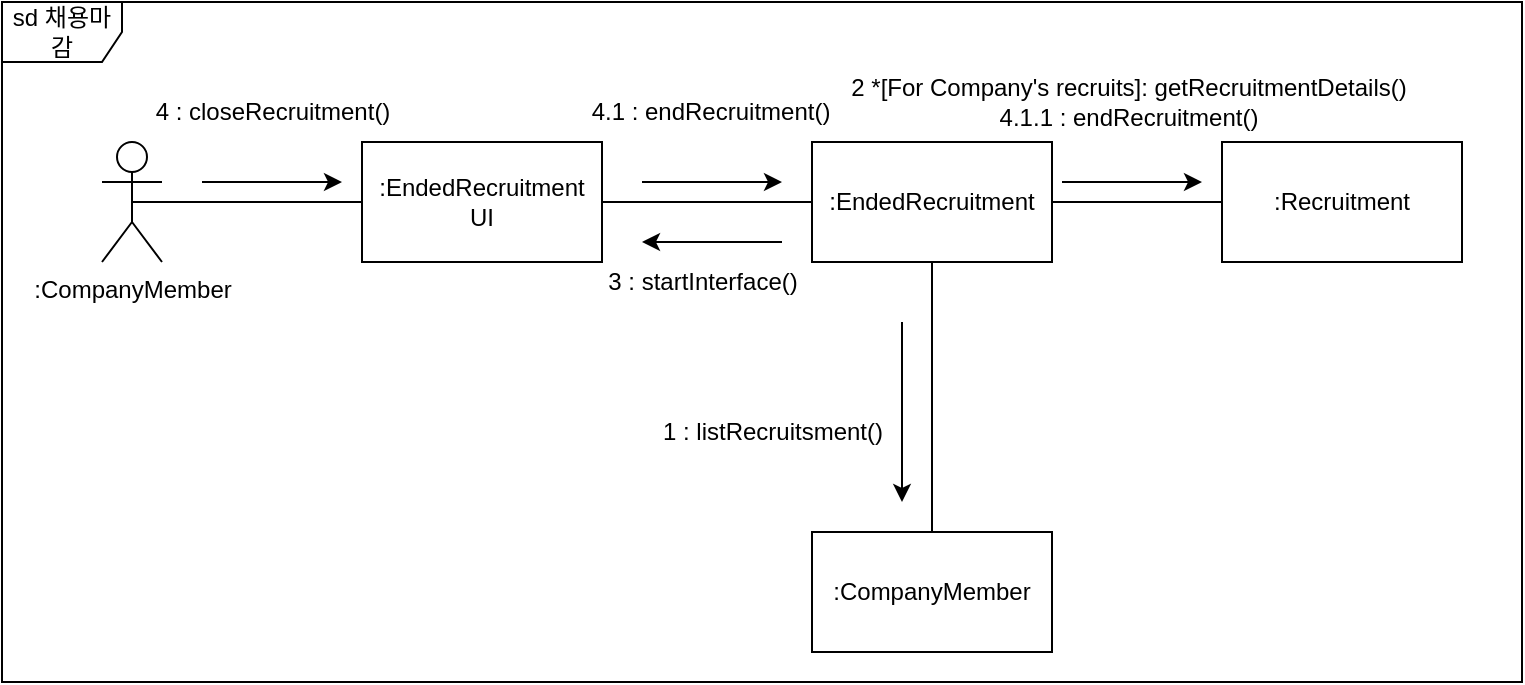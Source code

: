 <mxfile version="21.2.9" type="device">
  <diagram name="Page-1" id="fpCafDsEavGC-xrRwioX">
    <mxGraphModel dx="1905" dy="605" grid="1" gridSize="10" guides="1" tooltips="1" connect="1" arrows="1" fold="1" page="1" pageScale="1" pageWidth="827" pageHeight="1169" math="0" shadow="0">
      <root>
        <mxCell id="WIyWlLk6GJQsqaUBKTNV-0" />
        <mxCell id="WIyWlLk6GJQsqaUBKTNV-1" parent="WIyWlLk6GJQsqaUBKTNV-0" />
        <mxCell id="K59HT-jmwObpSRSA2hH1-0" value=":EndedRecruitment UI" style="rounded=0;whiteSpace=wrap;html=1;" parent="WIyWlLk6GJQsqaUBKTNV-1" vertex="1">
          <mxGeometry x="160" y="200" width="120" height="60" as="geometry" />
        </mxCell>
        <mxCell id="K59HT-jmwObpSRSA2hH1-3" value=":EndedRecruitment" style="rounded=0;whiteSpace=wrap;html=1;" parent="WIyWlLk6GJQsqaUBKTNV-1" vertex="1">
          <mxGeometry x="385" y="200" width="120" height="60" as="geometry" />
        </mxCell>
        <mxCell id="K59HT-jmwObpSRSA2hH1-6" value=":CompanyMember" style="shape=umlActor;verticalLabelPosition=bottom;verticalAlign=top;html=1;outlineConnect=0;" parent="WIyWlLk6GJQsqaUBKTNV-1" vertex="1">
          <mxGeometry x="30" y="200" width="30" height="60" as="geometry" />
        </mxCell>
        <mxCell id="K59HT-jmwObpSRSA2hH1-18" value="" style="endArrow=classic;html=1;rounded=0;" parent="WIyWlLk6GJQsqaUBKTNV-1" edge="1">
          <mxGeometry width="50" height="50" relative="1" as="geometry">
            <mxPoint x="370" y="250" as="sourcePoint" />
            <mxPoint x="300" y="250" as="targetPoint" />
          </mxGeometry>
        </mxCell>
        <mxCell id="K59HT-jmwObpSRSA2hH1-21" value="" style="endArrow=none;html=1;rounded=0;entryX=0;entryY=0.5;entryDx=0;entryDy=0;exitX=0.5;exitY=0.5;exitDx=0;exitDy=0;exitPerimeter=0;" parent="WIyWlLk6GJQsqaUBKTNV-1" source="K59HT-jmwObpSRSA2hH1-6" target="K59HT-jmwObpSRSA2hH1-0" edge="1">
          <mxGeometry width="50" height="50" relative="1" as="geometry">
            <mxPoint x="90" y="260" as="sourcePoint" />
            <mxPoint x="140" y="210" as="targetPoint" />
          </mxGeometry>
        </mxCell>
        <mxCell id="K59HT-jmwObpSRSA2hH1-22" value="" style="endArrow=none;html=1;rounded=0;entryX=0;entryY=0.5;entryDx=0;entryDy=0;exitX=1;exitY=0.5;exitDx=0;exitDy=0;" parent="WIyWlLk6GJQsqaUBKTNV-1" source="K59HT-jmwObpSRSA2hH1-0" target="K59HT-jmwObpSRSA2hH1-3" edge="1">
          <mxGeometry width="50" height="50" relative="1" as="geometry">
            <mxPoint x="250" y="440" as="sourcePoint" />
            <mxPoint x="300" y="390" as="targetPoint" />
          </mxGeometry>
        </mxCell>
        <mxCell id="K59HT-jmwObpSRSA2hH1-32" value=":CompanyMember" style="rounded=0;whiteSpace=wrap;html=1;" parent="WIyWlLk6GJQsqaUBKTNV-1" vertex="1">
          <mxGeometry x="385" y="395" width="120" height="60" as="geometry" />
        </mxCell>
        <mxCell id="K59HT-jmwObpSRSA2hH1-33" value="" style="endArrow=none;html=1;rounded=0;entryX=0.5;entryY=0;entryDx=0;entryDy=0;exitX=0.5;exitY=1;exitDx=0;exitDy=0;" parent="WIyWlLk6GJQsqaUBKTNV-1" source="K59HT-jmwObpSRSA2hH1-3" target="K59HT-jmwObpSRSA2hH1-32" edge="1">
          <mxGeometry width="50" height="50" relative="1" as="geometry">
            <mxPoint x="330" y="450" as="sourcePoint" />
            <mxPoint x="380" y="400" as="targetPoint" />
          </mxGeometry>
        </mxCell>
        <mxCell id="K59HT-jmwObpSRSA2hH1-34" value="" style="endArrow=classic;html=1;rounded=0;" parent="WIyWlLk6GJQsqaUBKTNV-1" edge="1">
          <mxGeometry width="50" height="50" relative="1" as="geometry">
            <mxPoint x="430" y="290" as="sourcePoint" />
            <mxPoint x="430" y="380" as="targetPoint" />
          </mxGeometry>
        </mxCell>
        <mxCell id="FJ9C9FBBKWOX9R9JnYzt-0" value="" style="endArrow=classic;html=1;rounded=0;" parent="WIyWlLk6GJQsqaUBKTNV-1" edge="1">
          <mxGeometry width="50" height="50" relative="1" as="geometry">
            <mxPoint x="80" y="220" as="sourcePoint" />
            <mxPoint x="150" y="220" as="targetPoint" />
          </mxGeometry>
        </mxCell>
        <mxCell id="s3w7rKayWv1830Ssn8ZR-1" value="1 : listRecruitsment()" style="text;html=1;align=center;verticalAlign=middle;resizable=0;points=[];autosize=1;strokeColor=none;fillColor=none;" parent="WIyWlLk6GJQsqaUBKTNV-1" vertex="1">
          <mxGeometry x="300" y="330" width="130" height="30" as="geometry" />
        </mxCell>
        <mxCell id="s3w7rKayWv1830Ssn8ZR-2" value="3 : startInterface()" style="text;html=1;align=center;verticalAlign=middle;resizable=0;points=[];autosize=1;strokeColor=none;fillColor=none;" parent="WIyWlLk6GJQsqaUBKTNV-1" vertex="1">
          <mxGeometry x="270" y="255" width="120" height="30" as="geometry" />
        </mxCell>
        <mxCell id="s3w7rKayWv1830Ssn8ZR-3" value="4 : closeRecruitment()" style="text;html=1;align=center;verticalAlign=middle;resizable=0;points=[];autosize=1;strokeColor=none;fillColor=none;" parent="WIyWlLk6GJQsqaUBKTNV-1" vertex="1">
          <mxGeometry x="45" y="170" width="140" height="30" as="geometry" />
        </mxCell>
        <mxCell id="s3w7rKayWv1830Ssn8ZR-4" value="" style="endArrow=classic;html=1;rounded=0;" parent="WIyWlLk6GJQsqaUBKTNV-1" edge="1">
          <mxGeometry width="50" height="50" relative="1" as="geometry">
            <mxPoint x="300" y="220" as="sourcePoint" />
            <mxPoint x="370" y="220" as="targetPoint" />
          </mxGeometry>
        </mxCell>
        <mxCell id="s3w7rKayWv1830Ssn8ZR-5" value=":Recruitment" style="rounded=0;whiteSpace=wrap;html=1;" parent="WIyWlLk6GJQsqaUBKTNV-1" vertex="1">
          <mxGeometry x="590" y="200" width="120" height="60" as="geometry" />
        </mxCell>
        <mxCell id="s3w7rKayWv1830Ssn8ZR-8" value="" style="endArrow=none;html=1;rounded=0;entryX=0;entryY=0.5;entryDx=0;entryDy=0;exitX=1;exitY=0.5;exitDx=0;exitDy=0;" parent="WIyWlLk6GJQsqaUBKTNV-1" source="K59HT-jmwObpSRSA2hH1-3" target="s3w7rKayWv1830Ssn8ZR-5" edge="1">
          <mxGeometry width="50" height="50" relative="1" as="geometry">
            <mxPoint x="250" y="310" as="sourcePoint" />
            <mxPoint x="300" y="260" as="targetPoint" />
          </mxGeometry>
        </mxCell>
        <mxCell id="s3w7rKayWv1830Ssn8ZR-9" value="4.1 : endRecruitment()" style="text;html=1;align=center;verticalAlign=middle;resizable=0;points=[];autosize=1;strokeColor=none;fillColor=none;" parent="WIyWlLk6GJQsqaUBKTNV-1" vertex="1">
          <mxGeometry x="264" y="170" width="140" height="30" as="geometry" />
        </mxCell>
        <mxCell id="s3w7rKayWv1830Ssn8ZR-10" value="" style="endArrow=classic;html=1;rounded=0;" parent="WIyWlLk6GJQsqaUBKTNV-1" edge="1">
          <mxGeometry width="50" height="50" relative="1" as="geometry">
            <mxPoint x="510" y="220" as="sourcePoint" />
            <mxPoint x="580" y="220" as="targetPoint" />
          </mxGeometry>
        </mxCell>
        <mxCell id="s3w7rKayWv1830Ssn8ZR-11" value="2 *[For Company&#39;s recruits]: getRecruitmentDetails()&lt;br&gt;4.1.1 : endRecruitment()" style="text;html=1;align=center;verticalAlign=middle;resizable=0;points=[];autosize=1;strokeColor=none;fillColor=none;" parent="WIyWlLk6GJQsqaUBKTNV-1" vertex="1">
          <mxGeometry x="393" y="160" width="300" height="40" as="geometry" />
        </mxCell>
        <mxCell id="xuogNJaT1R1dGJ4hkLiU-0" value="sd 채용마감" style="shape=umlFrame;whiteSpace=wrap;html=1;pointerEvents=0;" vertex="1" parent="WIyWlLk6GJQsqaUBKTNV-1">
          <mxGeometry x="-20" y="130" width="760" height="340" as="geometry" />
        </mxCell>
      </root>
    </mxGraphModel>
  </diagram>
</mxfile>
